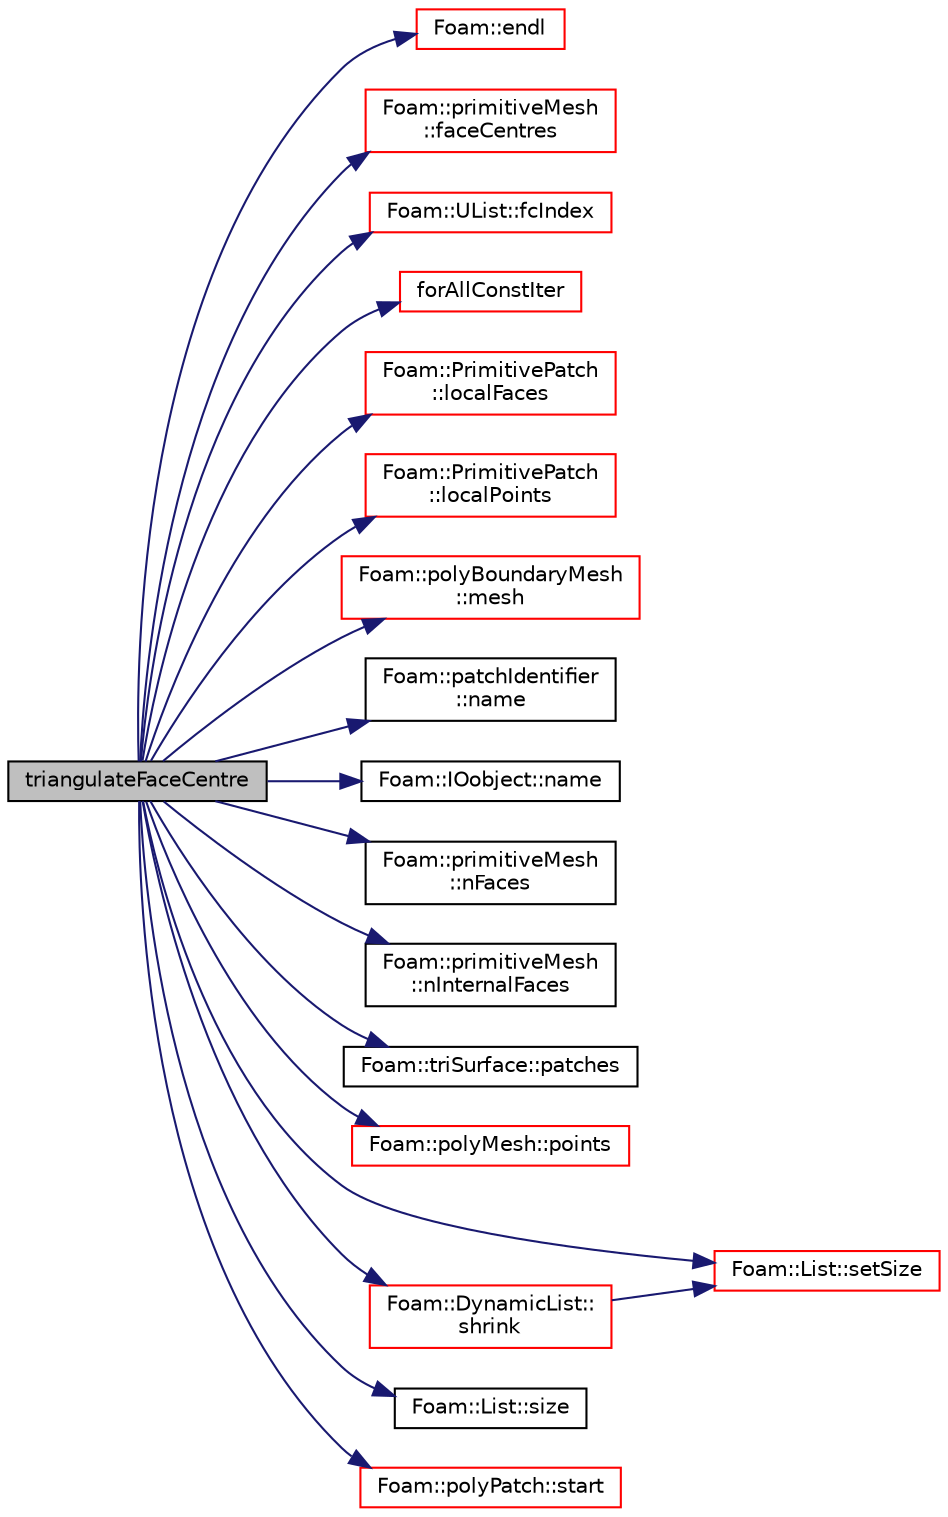 digraph "triangulateFaceCentre"
{
  bgcolor="transparent";
  edge [fontname="Helvetica",fontsize="10",labelfontname="Helvetica",labelfontsize="10"];
  node [fontname="Helvetica",fontsize="10",shape=record];
  rankdir="LR";
  Node1 [label="triangulateFaceCentre",height=0.2,width=0.4,color="black", fillcolor="grey75", style="filled", fontcolor="black"];
  Node1 -> Node2 [color="midnightblue",fontsize="10",style="solid",fontname="Helvetica"];
  Node2 [label="Foam::endl",height=0.2,width=0.4,color="red",URL="$a10979.html#a2db8fe02a0d3909e9351bb4275b23ce4",tooltip="Add newline and flush stream. "];
  Node1 -> Node3 [color="midnightblue",fontsize="10",style="solid",fontname="Helvetica"];
  Node3 [label="Foam::primitiveMesh\l::faceCentres",height=0.2,width=0.4,color="red",URL="$a02007.html#a56749206c7d38a4c3cfbf4103547e555"];
  Node1 -> Node4 [color="midnightblue",fontsize="10",style="solid",fontname="Helvetica"];
  Node4 [label="Foam::UList::fcIndex",height=0.2,width=0.4,color="red",URL="$a02830.html#af4d05e19e6cdc80f0c7acd5bbe250f69",tooltip="Return the forward circular index, i.e. the next index. "];
  Node1 -> Node5 [color="midnightblue",fontsize="10",style="solid",fontname="Helvetica"];
  Node5 [label="forAllConstIter",height=0.2,width=0.4,color="red",URL="$a03077.html#ae21e2836509b0fa7f7cedf6493b11b09"];
  Node1 -> Node6 [color="midnightblue",fontsize="10",style="solid",fontname="Helvetica"];
  Node6 [label="Foam::PrimitivePatch\l::localFaces",height=0.2,width=0.4,color="red",URL="$a02010.html#af5aca3ce69275c80366bc8d5c0584da2",tooltip="Return patch faces addressing into local point list. "];
  Node1 -> Node7 [color="midnightblue",fontsize="10",style="solid",fontname="Helvetica"];
  Node7 [label="Foam::PrimitivePatch\l::localPoints",height=0.2,width=0.4,color="red",URL="$a02010.html#a180aa335ba66b3224df33de8eb29b3bf",tooltip="Return pointField of points in patch. "];
  Node1 -> Node8 [color="midnightblue",fontsize="10",style="solid",fontname="Helvetica"];
  Node8 [label="Foam::polyBoundaryMesh\l::mesh",height=0.2,width=0.4,color="red",URL="$a01948.html#aa51573bc757d5d5bb058db0464886447",tooltip="Return the mesh reference. "];
  Node1 -> Node9 [color="midnightblue",fontsize="10",style="solid",fontname="Helvetica"];
  Node9 [label="Foam::patchIdentifier\l::name",height=0.2,width=0.4,color="black",URL="$a01837.html#a75b72488d2e82151b025744974919d5d",tooltip="Return name. "];
  Node1 -> Node10 [color="midnightblue",fontsize="10",style="solid",fontname="Helvetica"];
  Node10 [label="Foam::IOobject::name",height=0.2,width=0.4,color="black",URL="$a01197.html#a75b72488d2e82151b025744974919d5d",tooltip="Return name. "];
  Node1 -> Node11 [color="midnightblue",fontsize="10",style="solid",fontname="Helvetica"];
  Node11 [label="Foam::primitiveMesh\l::nFaces",height=0.2,width=0.4,color="black",URL="$a02007.html#a9be088de373a98524a153de7da0e92e8"];
  Node1 -> Node12 [color="midnightblue",fontsize="10",style="solid",fontname="Helvetica"];
  Node12 [label="Foam::primitiveMesh\l::nInternalFaces",height=0.2,width=0.4,color="black",URL="$a02007.html#aa1eec60bd258a70018b8ffda0dced7bb"];
  Node1 -> Node13 [color="midnightblue",fontsize="10",style="solid",fontname="Helvetica"];
  Node13 [label="Foam::triSurface::patches",height=0.2,width=0.4,color="black",URL="$a02757.html#a40a43f76fd50b5f1cd1c242669a14406"];
  Node1 -> Node14 [color="midnightblue",fontsize="10",style="solid",fontname="Helvetica"];
  Node14 [label="Foam::polyMesh::points",height=0.2,width=0.4,color="red",URL="$a01954.html#a084ae534298576408f063a6b3b820959",tooltip="Return raw points. "];
  Node1 -> Node15 [color="midnightblue",fontsize="10",style="solid",fontname="Helvetica"];
  Node15 [label="Foam::List::setSize",height=0.2,width=0.4,color="red",URL="$a01390.html#aedb985ffeaf1bdbfeccc2a8730405703",tooltip="Reset size of List. "];
  Node1 -> Node16 [color="midnightblue",fontsize="10",style="solid",fontname="Helvetica"];
  Node16 [label="Foam::DynamicList::\lshrink",height=0.2,width=0.4,color="red",URL="$a00613.html#a88964e734acd91f096c914d0cc5a6e75",tooltip="Shrink the allocated space to the number of elements used. "];
  Node16 -> Node15 [color="midnightblue",fontsize="10",style="solid",fontname="Helvetica"];
  Node1 -> Node17 [color="midnightblue",fontsize="10",style="solid",fontname="Helvetica"];
  Node17 [label="Foam::List::size",height=0.2,width=0.4,color="black",URL="$a01390.html#a8a5f6fa29bd4b500caf186f60245b384",tooltip="Override size to be inconsistent with allocated storage. "];
  Node1 -> Node18 [color="midnightblue",fontsize="10",style="solid",fontname="Helvetica"];
  Node18 [label="Foam::polyPatch::start",height=0.2,width=0.4,color="red",URL="$a01972.html#a861f370e41af7d54d7ff91da65de6e6a",tooltip="Return start label of this patch in the polyMesh face list. "];
}
